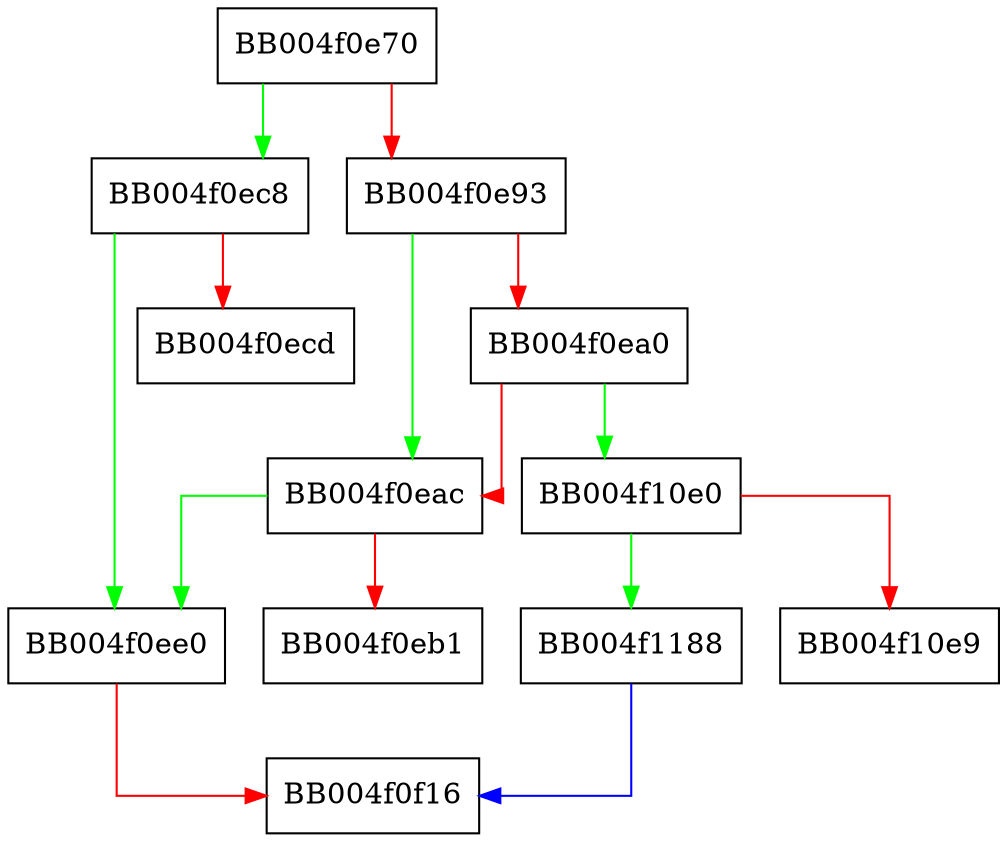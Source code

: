 digraph ossl_statem_server_write_transition {
  node [shape="box"];
  graph [splines=ortho];
  BB004f0e70 -> BB004f0ec8 [color="green"];
  BB004f0e70 -> BB004f0e93 [color="red"];
  BB004f0e93 -> BB004f0eac [color="green"];
  BB004f0e93 -> BB004f0ea0 [color="red"];
  BB004f0ea0 -> BB004f10e0 [color="green"];
  BB004f0ea0 -> BB004f0eac [color="red"];
  BB004f0eac -> BB004f0ee0 [color="green"];
  BB004f0eac -> BB004f0eb1 [color="red"];
  BB004f0ec8 -> BB004f0ee0 [color="green"];
  BB004f0ec8 -> BB004f0ecd [color="red"];
  BB004f0ee0 -> BB004f0f16 [color="red"];
  BB004f10e0 -> BB004f1188 [color="green"];
  BB004f10e0 -> BB004f10e9 [color="red"];
  BB004f1188 -> BB004f0f16 [color="blue"];
}